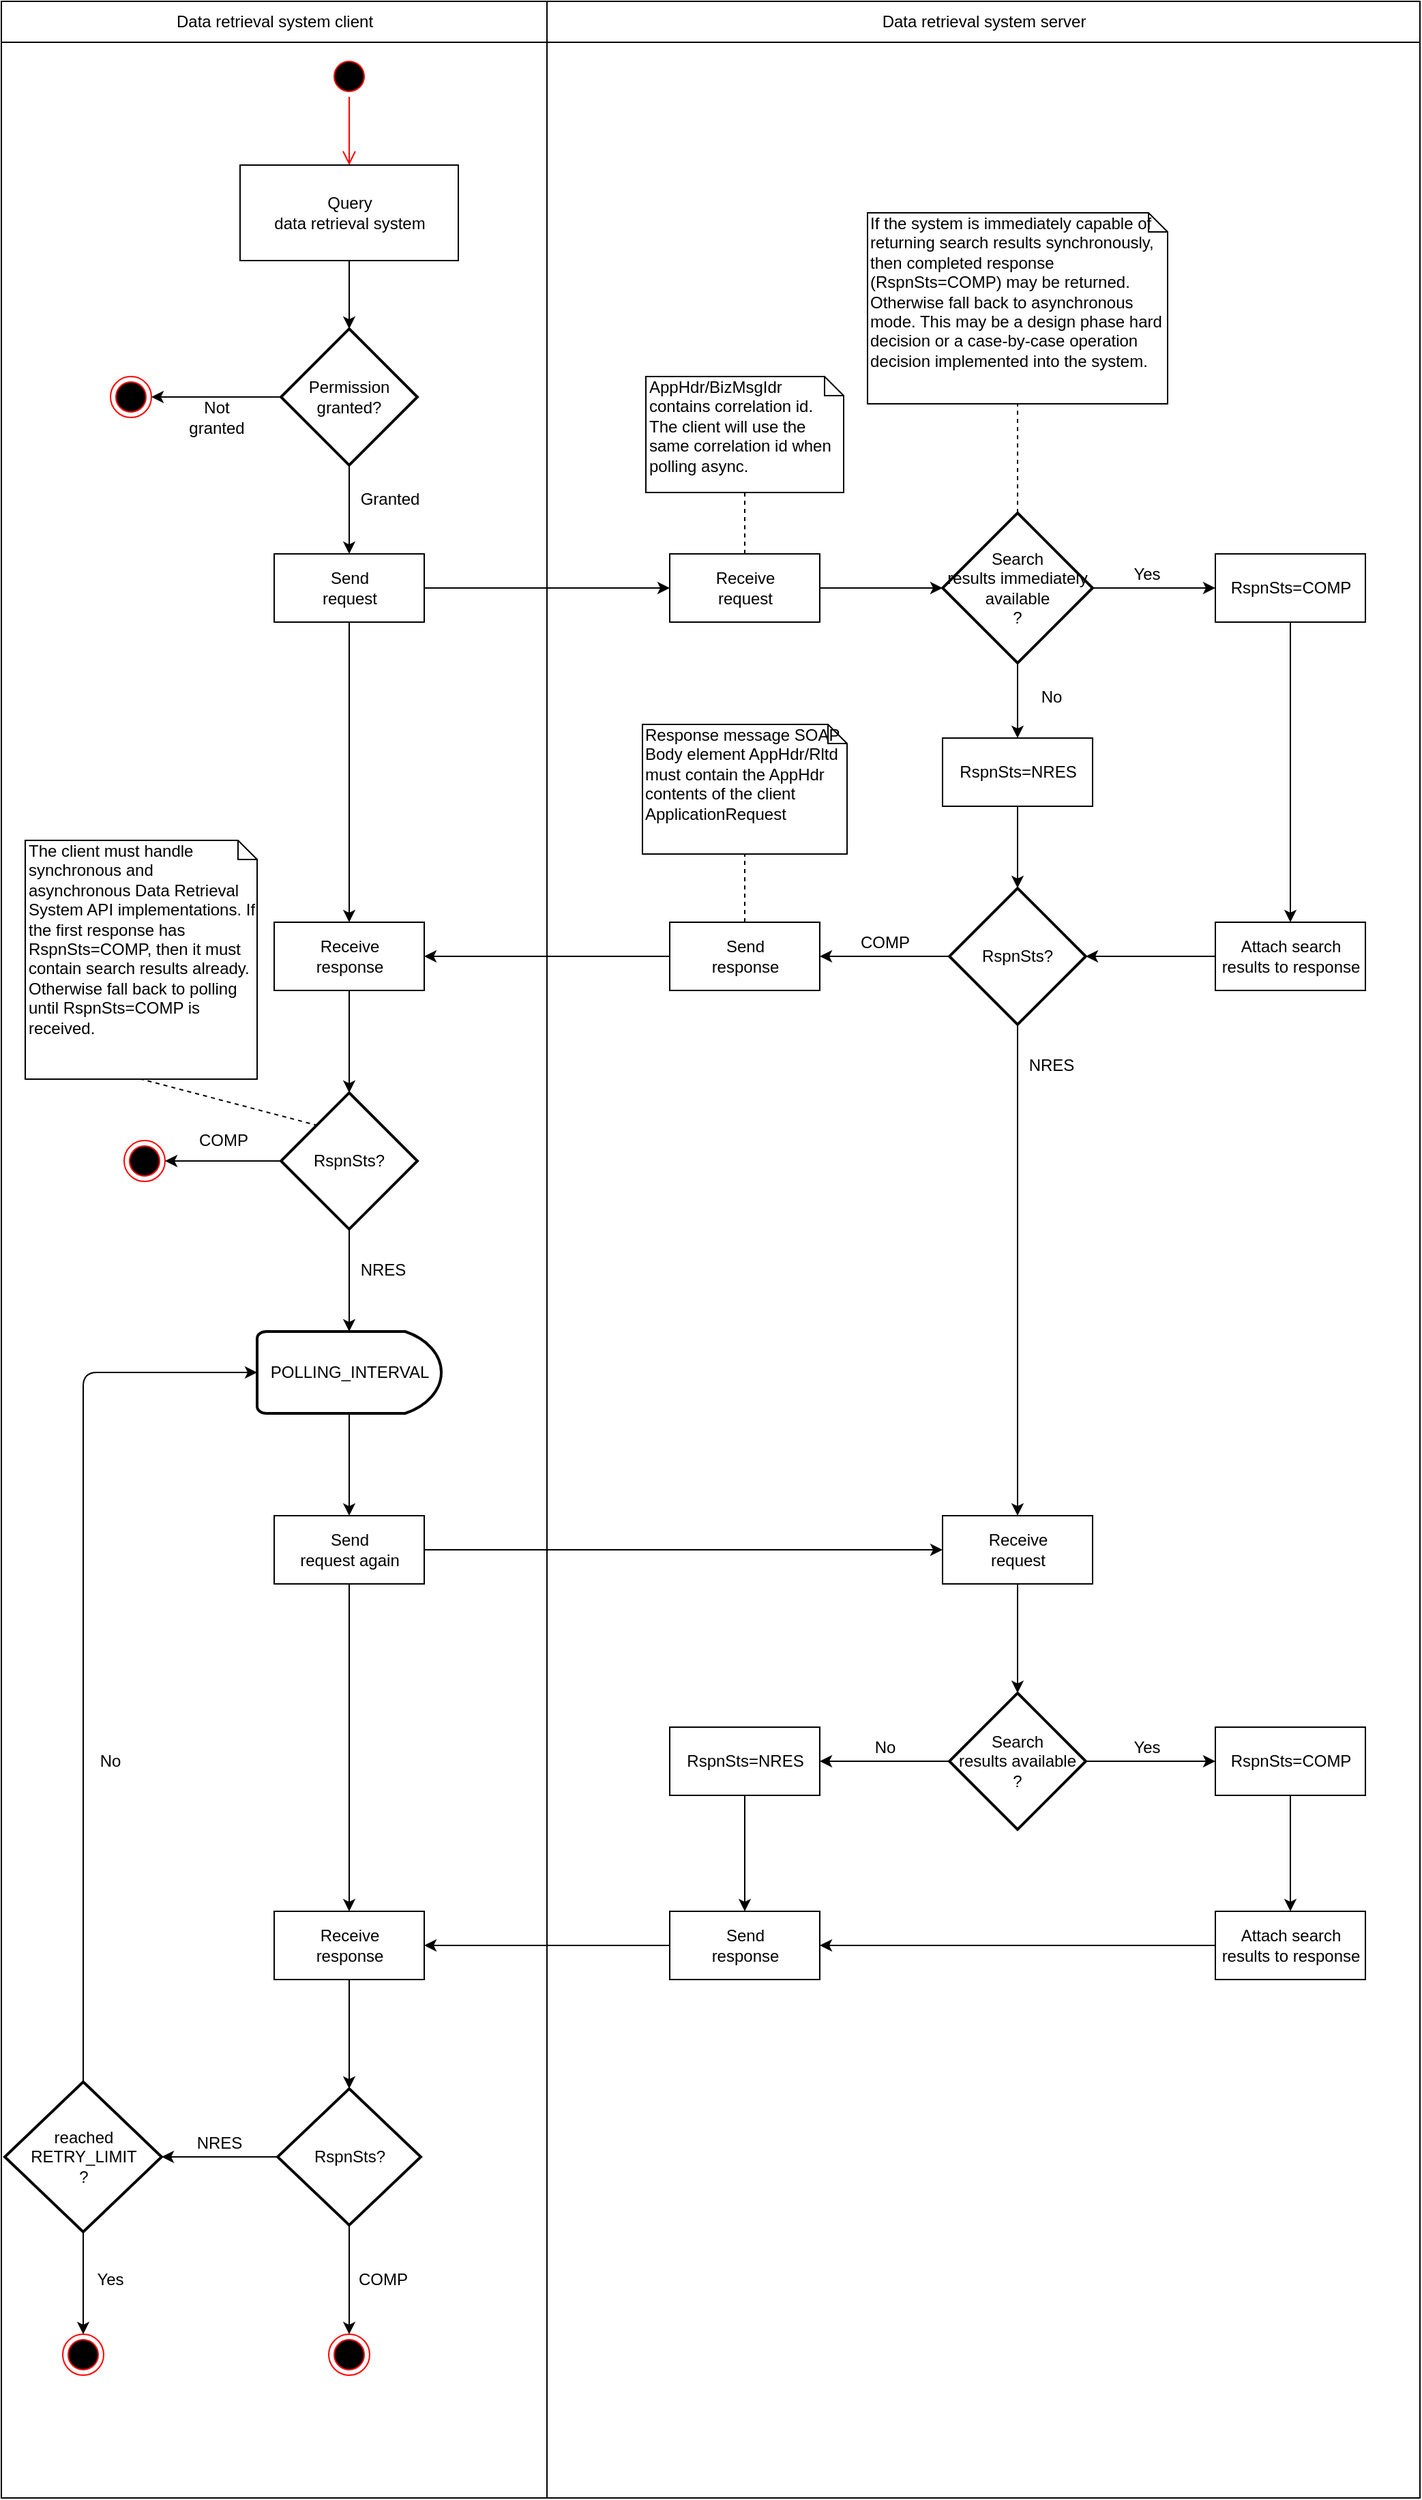 <mxfile version="13.0.2" type="device"><diagram id="aarI69xZHIist2HCta9E" name="Page-1"><mxGraphModel dx="1422" dy="615" grid="1" gridSize="10" guides="1" tooltips="1" connect="1" arrows="1" fold="1" page="1" pageScale="1" pageWidth="850" pageHeight="1100" math="0" shadow="0"><root><mxCell id="0"/><mxCell id="1" parent="0"/><mxCell id="n9tnSGsol8YIWOQ1lJVu-21" value="" style="rounded=0;whiteSpace=wrap;html=1;" parent="1" vertex="1"><mxGeometry x="480" y="10" width="640" height="1830" as="geometry"/></mxCell><mxCell id="n9tnSGsol8YIWOQ1lJVu-20" value="" style="rounded=0;whiteSpace=wrap;html=1;" parent="1" vertex="1"><mxGeometry x="80" y="10" width="400" height="1830" as="geometry"/></mxCell><mxCell id="n9tnSGsol8YIWOQ1lJVu-1" value="" style="ellipse;html=1;shape=startState;fillColor=#000000;strokeColor=#ff0000;" parent="1" vertex="1"><mxGeometry x="320" y="50" width="30" height="30" as="geometry"/></mxCell><mxCell id="n9tnSGsol8YIWOQ1lJVu-2" value="" style="edgeStyle=orthogonalEdgeStyle;html=1;verticalAlign=bottom;endArrow=open;endSize=8;strokeColor=#ff0000;entryX=0.5;entryY=0;entryDx=0;entryDy=0;" parent="1" source="n9tnSGsol8YIWOQ1lJVu-1" target="n9tnSGsol8YIWOQ1lJVu-3" edge="1"><mxGeometry relative="1" as="geometry"><mxPoint x="335" y="140" as="targetPoint"/></mxGeometry></mxCell><mxCell id="n9tnSGsol8YIWOQ1lJVu-3" value="&lt;div&gt;Query &lt;br&gt;&lt;/div&gt;&lt;div&gt;data retrieval system&lt;/div&gt;" style="html=1;" parent="1" vertex="1"><mxGeometry x="255" y="130" width="160" height="70" as="geometry"/></mxCell><mxCell id="n9tnSGsol8YIWOQ1lJVu-4" value="&lt;div&gt;Permission&lt;/div&gt;&lt;div&gt;granted?&lt;br&gt;&lt;/div&gt;" style="strokeWidth=2;html=1;shape=mxgraph.flowchart.decision;whiteSpace=wrap;" parent="1" vertex="1"><mxGeometry x="285" y="250" width="100" height="100" as="geometry"/></mxCell><mxCell id="n9tnSGsol8YIWOQ1lJVu-5" value="" style="endArrow=classic;html=1;exitX=0.5;exitY=1;exitDx=0;exitDy=0;entryX=0.5;entryY=0;entryDx=0;entryDy=0;entryPerimeter=0;" parent="1" source="n9tnSGsol8YIWOQ1lJVu-3" target="n9tnSGsol8YIWOQ1lJVu-4" edge="1"><mxGeometry width="50" height="50" relative="1" as="geometry"><mxPoint x="320" y="290" as="sourcePoint"/><mxPoint x="370" y="240" as="targetPoint"/></mxGeometry></mxCell><mxCell id="n9tnSGsol8YIWOQ1lJVu-6" value="" style="ellipse;html=1;shape=endState;fillColor=#000000;strokeColor=#ff0000;" parent="1" vertex="1"><mxGeometry x="160" y="285" width="30" height="30" as="geometry"/></mxCell><mxCell id="n9tnSGsol8YIWOQ1lJVu-7" value="" style="endArrow=classic;html=1;entryX=1;entryY=0.5;entryDx=0;entryDy=0;exitX=0;exitY=0.5;exitDx=0;exitDy=0;exitPerimeter=0;" parent="1" source="n9tnSGsol8YIWOQ1lJVu-4" target="n9tnSGsol8YIWOQ1lJVu-6" edge="1"><mxGeometry width="50" height="50" relative="1" as="geometry"><mxPoint x="220" y="380" as="sourcePoint"/><mxPoint x="270" y="330" as="targetPoint"/></mxGeometry></mxCell><mxCell id="n9tnSGsol8YIWOQ1lJVu-8" value="Not granted" style="text;html=1;strokeColor=none;fillColor=none;align=center;verticalAlign=middle;whiteSpace=wrap;rounded=0;" parent="1" vertex="1"><mxGeometry x="217.5" y="305" width="40" height="20" as="geometry"/></mxCell><mxCell id="n9tnSGsol8YIWOQ1lJVu-10" value="&lt;div&gt;Send &lt;br&gt;&lt;/div&gt;&lt;div&gt;request&lt;/div&gt;" style="html=1;" parent="1" vertex="1"><mxGeometry x="280" y="415" width="110" height="50" as="geometry"/></mxCell><mxCell id="n9tnSGsol8YIWOQ1lJVu-11" value="" style="endArrow=classic;html=1;exitX=0.5;exitY=1;exitDx=0;exitDy=0;exitPerimeter=0;entryX=0.5;entryY=0;entryDx=0;entryDy=0;" parent="1" source="n9tnSGsol8YIWOQ1lJVu-4" target="n9tnSGsol8YIWOQ1lJVu-10" edge="1"><mxGeometry width="50" height="50" relative="1" as="geometry"><mxPoint x="310" y="470" as="sourcePoint"/><mxPoint x="360" y="420" as="targetPoint"/></mxGeometry></mxCell><mxCell id="n9tnSGsol8YIWOQ1lJVu-12" value="" style="endArrow=classic;html=1;exitX=1;exitY=0.5;exitDx=0;exitDy=0;entryX=0;entryY=0.5;entryDx=0;entryDy=0;" parent="1" source="n9tnSGsol8YIWOQ1lJVu-10" target="n9tnSGsol8YIWOQ1lJVu-13" edge="1"><mxGeometry width="50" height="50" relative="1" as="geometry"><mxPoint x="160" y="600" as="sourcePoint"/><mxPoint x="335" y="610" as="targetPoint"/></mxGeometry></mxCell><mxCell id="n9tnSGsol8YIWOQ1lJVu-13" value="&lt;div&gt;Receive &lt;br&gt;&lt;/div&gt;&lt;div&gt;request&lt;br&gt;&lt;/div&gt;" style="html=1;" parent="1" vertex="1"><mxGeometry x="570" y="415" width="110" height="50" as="geometry"/></mxCell><mxCell id="n9tnSGsol8YIWOQ1lJVu-14" value="&lt;div&gt;RspnSts=NRES&lt;br&gt;&lt;/div&gt;" style="html=1;" parent="1" vertex="1"><mxGeometry x="770" y="550" width="110" height="50" as="geometry"/></mxCell><mxCell id="n9tnSGsol8YIWOQ1lJVu-22" value="Data retrieval system client" style="html=1;" parent="1" vertex="1"><mxGeometry x="80" y="10" width="400" height="30" as="geometry"/></mxCell><mxCell id="n9tnSGsol8YIWOQ1lJVu-23" value="Data retrieval system server" style="html=1;" parent="1" vertex="1"><mxGeometry x="480" y="10" width="640" height="30" as="geometry"/></mxCell><mxCell id="n9tnSGsol8YIWOQ1lJVu-24" value="Granted" style="text;html=1;strokeColor=none;fillColor=none;align=center;verticalAlign=middle;whiteSpace=wrap;rounded=0;" parent="1" vertex="1"><mxGeometry x="345" y="365" width="40" height="20" as="geometry"/></mxCell><mxCell id="9JoCxrENI88ZQL-zNagX-1" value="&lt;div&gt;Search &lt;br&gt;&lt;/div&gt;&lt;div&gt;results immediately available&lt;/div&gt;?" style="strokeWidth=2;html=1;shape=mxgraph.flowchart.decision;whiteSpace=wrap;" parent="1" vertex="1"><mxGeometry x="770" y="385" width="110" height="110" as="geometry"/></mxCell><mxCell id="9JoCxrENI88ZQL-zNagX-2" value="&lt;div&gt;RspnSts=COMP&lt;/div&gt;" style="html=1;" parent="1" vertex="1"><mxGeometry x="970" y="415" width="110" height="50" as="geometry"/></mxCell><mxCell id="9JoCxrENI88ZQL-zNagX-3" value="" style="endArrow=classic;html=1;entryX=0;entryY=0.5;entryDx=0;entryDy=0;entryPerimeter=0;exitX=1;exitY=0.5;exitDx=0;exitDy=0;" parent="1" source="n9tnSGsol8YIWOQ1lJVu-13" target="9JoCxrENI88ZQL-zNagX-1" edge="1"><mxGeometry width="50" height="50" relative="1" as="geometry"><mxPoint x="720" y="510" as="sourcePoint"/><mxPoint x="770" y="460" as="targetPoint"/></mxGeometry></mxCell><mxCell id="9JoCxrENI88ZQL-zNagX-4" value="" style="endArrow=classic;html=1;entryX=0;entryY=0.5;entryDx=0;entryDy=0;exitX=1;exitY=0.5;exitDx=0;exitDy=0;exitPerimeter=0;" parent="1" source="9JoCxrENI88ZQL-zNagX-1" target="9JoCxrENI88ZQL-zNagX-2" edge="1"><mxGeometry width="50" height="50" relative="1" as="geometry"><mxPoint x="890" y="500" as="sourcePoint"/><mxPoint x="940" y="450" as="targetPoint"/></mxGeometry></mxCell><mxCell id="9JoCxrENI88ZQL-zNagX-5" value="" style="endArrow=classic;html=1;exitX=0.5;exitY=1;exitDx=0;exitDy=0;exitPerimeter=0;entryX=0.5;entryY=0;entryDx=0;entryDy=0;" parent="1" source="9JoCxrENI88ZQL-zNagX-1" target="n9tnSGsol8YIWOQ1lJVu-14" edge="1"><mxGeometry width="50" height="50" relative="1" as="geometry"><mxPoint x="880" y="550" as="sourcePoint"/><mxPoint x="930" y="500" as="targetPoint"/></mxGeometry></mxCell><mxCell id="9JoCxrENI88ZQL-zNagX-6" value="&lt;div&gt;Attach search &lt;br&gt;&lt;/div&gt;&lt;div&gt;results to response &lt;/div&gt;" style="html=1;" parent="1" vertex="1"><mxGeometry x="970" y="685" width="110" height="50" as="geometry"/></mxCell><mxCell id="9JoCxrENI88ZQL-zNagX-7" value="&lt;div&gt;Send &lt;br&gt;&lt;/div&gt;&lt;div&gt;response&lt;br&gt;&lt;/div&gt;" style="html=1;" parent="1" vertex="1"><mxGeometry x="570" y="685" width="110" height="50" as="geometry"/></mxCell><mxCell id="9JoCxrENI88ZQL-zNagX-9" value="" style="endArrow=classic;html=1;exitX=0.5;exitY=1;exitDx=0;exitDy=0;entryX=0.5;entryY=0;entryDx=0;entryDy=0;" parent="1" source="9JoCxrENI88ZQL-zNagX-2" target="9JoCxrENI88ZQL-zNagX-6" edge="1"><mxGeometry width="50" height="50" relative="1" as="geometry"><mxPoint x="1030" y="600" as="sourcePoint"/><mxPoint x="1080" y="550" as="targetPoint"/></mxGeometry></mxCell><mxCell id="9JoCxrENI88ZQL-zNagX-10" value="" style="endArrow=classic;html=1;entryX=0;entryY=0.5;entryDx=0;entryDy=0;exitX=0.5;exitY=1;exitDx=0;exitDy=0;entryPerimeter=0;" parent="1" source="n9tnSGsol8YIWOQ1lJVu-14" target="9JoCxrENI88ZQL-zNagX-20" edge="1"><mxGeometry width="50" height="50" relative="1" as="geometry"><mxPoint x="700" y="660" as="sourcePoint"/><mxPoint x="750" y="610" as="targetPoint"/></mxGeometry></mxCell><mxCell id="9JoCxrENI88ZQL-zNagX-11" value="" style="endArrow=classic;html=1;exitX=0;exitY=0.5;exitDx=0;exitDy=0;entryX=0.5;entryY=0;entryDx=0;entryDy=0;entryPerimeter=0;" parent="1" source="9JoCxrENI88ZQL-zNagX-6" target="9JoCxrENI88ZQL-zNagX-20" edge="1"><mxGeometry width="50" height="50" relative="1" as="geometry"><mxPoint x="910" y="660" as="sourcePoint"/><mxPoint x="900" y="695" as="targetPoint"/></mxGeometry></mxCell><mxCell id="9JoCxrENI88ZQL-zNagX-13" value="" style="endArrow=classic;html=1;exitX=0.5;exitY=1;exitDx=0;exitDy=0;entryX=0.5;entryY=0;entryDx=0;entryDy=0;" parent="1" source="n9tnSGsol8YIWOQ1lJVu-10" target="9JoCxrENI88ZQL-zNagX-15" edge="1"><mxGeometry width="50" height="50" relative="1" as="geometry"><mxPoint x="310" y="540" as="sourcePoint"/><mxPoint x="335" y="550" as="targetPoint"/></mxGeometry></mxCell><mxCell id="9JoCxrENI88ZQL-zNagX-15" value="&lt;div&gt;Receive &lt;br&gt;&lt;/div&gt;&lt;div&gt;response&lt;br&gt;&lt;/div&gt;" style="html=1;" parent="1" vertex="1"><mxGeometry x="280" y="685" width="110" height="50" as="geometry"/></mxCell><mxCell id="9JoCxrENI88ZQL-zNagX-17" value="Yes" style="text;html=1;strokeColor=none;fillColor=none;align=center;verticalAlign=middle;whiteSpace=wrap;rounded=0;" parent="1" vertex="1"><mxGeometry x="900" y="420" width="40" height="20" as="geometry"/></mxCell><mxCell id="9JoCxrENI88ZQL-zNagX-18" value="No" style="text;html=1;strokeColor=none;fillColor=none;align=center;verticalAlign=middle;whiteSpace=wrap;rounded=0;" parent="1" vertex="1"><mxGeometry x="830" y="510" width="40" height="20" as="geometry"/></mxCell><mxCell id="9JoCxrENI88ZQL-zNagX-20" value="RspnSts?" style="strokeWidth=2;html=1;shape=mxgraph.flowchart.decision;whiteSpace=wrap;direction=south;" parent="1" vertex="1"><mxGeometry x="775" y="660" width="100" height="100" as="geometry"/></mxCell><mxCell id="9JoCxrENI88ZQL-zNagX-21" value="" style="endArrow=classic;html=1;exitX=0.5;exitY=1;exitDx=0;exitDy=0;exitPerimeter=0;entryX=1;entryY=0.5;entryDx=0;entryDy=0;" parent="1" source="9JoCxrENI88ZQL-zNagX-20" target="9JoCxrENI88ZQL-zNagX-7" edge="1"><mxGeometry width="50" height="50" relative="1" as="geometry"><mxPoint x="710" y="690" as="sourcePoint"/><mxPoint x="760" y="640" as="targetPoint"/></mxGeometry></mxCell><mxCell id="9JoCxrENI88ZQL-zNagX-22" value="COMP" style="text;html=1;strokeColor=none;fillColor=none;align=center;verticalAlign=middle;whiteSpace=wrap;rounded=0;" parent="1" vertex="1"><mxGeometry x="708" y="690" width="40" height="20" as="geometry"/></mxCell><mxCell id="9JoCxrENI88ZQL-zNagX-26" value="" style="endArrow=classic;html=1;exitX=1;exitY=0.5;exitDx=0;exitDy=0;exitPerimeter=0;entryX=0.5;entryY=0;entryDx=0;entryDy=0;" parent="1" source="9JoCxrENI88ZQL-zNagX-20" target="9JoCxrENI88ZQL-zNagX-53" edge="1"><mxGeometry width="50" height="50" relative="1" as="geometry"><mxPoint x="910" y="810" as="sourcePoint"/><mxPoint x="825" y="830" as="targetPoint"/></mxGeometry></mxCell><mxCell id="9JoCxrENI88ZQL-zNagX-28" value="&lt;div&gt;Search &lt;br&gt;&lt;/div&gt;&lt;div&gt;results available&lt;/div&gt;?" style="strokeWidth=2;html=1;shape=mxgraph.flowchart.decision;whiteSpace=wrap;" parent="1" vertex="1"><mxGeometry x="775" y="1250" width="100" height="100" as="geometry"/></mxCell><mxCell id="9JoCxrENI88ZQL-zNagX-34" value="NRES" style="text;html=1;strokeColor=none;fillColor=none;align=center;verticalAlign=middle;whiteSpace=wrap;rounded=0;" parent="1" vertex="1"><mxGeometry x="830" y="780" width="40" height="20" as="geometry"/></mxCell><mxCell id="9JoCxrENI88ZQL-zNagX-35" value="" style="endArrow=classic;html=1;exitX=0;exitY=0.5;exitDx=0;exitDy=0;entryX=1;entryY=0.5;entryDx=0;entryDy=0;" parent="1" source="9JoCxrENI88ZQL-zNagX-7" target="9JoCxrENI88ZQL-zNagX-15" edge="1"><mxGeometry width="50" height="50" relative="1" as="geometry"><mxPoint x="500" y="680" as="sourcePoint"/><mxPoint x="450" y="710" as="targetPoint"/></mxGeometry></mxCell><mxCell id="9JoCxrENI88ZQL-zNagX-42" value="RspnSts?" style="strokeWidth=2;html=1;shape=mxgraph.flowchart.decision;whiteSpace=wrap;" parent="1" vertex="1"><mxGeometry x="285" y="810" width="100" height="100" as="geometry"/></mxCell><mxCell id="9JoCxrENI88ZQL-zNagX-43" value="" style="endArrow=classic;html=1;exitX=0.5;exitY=1;exitDx=0;exitDy=0;entryX=0.5;entryY=0;entryDx=0;entryDy=0;entryPerimeter=0;" parent="1" source="9JoCxrENI88ZQL-zNagX-15" target="9JoCxrENI88ZQL-zNagX-42" edge="1"><mxGeometry width="50" height="50" relative="1" as="geometry"><mxPoint x="380" y="820" as="sourcePoint"/><mxPoint x="430" y="770" as="targetPoint"/></mxGeometry></mxCell><mxCell id="9JoCxrENI88ZQL-zNagX-44" value="" style="ellipse;html=1;shape=endState;fillColor=#000000;strokeColor=#ff0000;" parent="1" vertex="1"><mxGeometry x="170" y="845" width="30" height="30" as="geometry"/></mxCell><mxCell id="9JoCxrENI88ZQL-zNagX-45" value="" style="endArrow=classic;html=1;exitX=0;exitY=0.5;exitDx=0;exitDy=0;exitPerimeter=0;entryX=1;entryY=0.5;entryDx=0;entryDy=0;" parent="1" source="9JoCxrENI88ZQL-zNagX-42" target="9JoCxrENI88ZQL-zNagX-44" edge="1"><mxGeometry width="50" height="50" relative="1" as="geometry"><mxPoint x="250" y="830" as="sourcePoint"/><mxPoint x="300" y="780" as="targetPoint"/></mxGeometry></mxCell><mxCell id="9JoCxrENI88ZQL-zNagX-46" value="COMP" style="text;html=1;strokeColor=none;fillColor=none;align=center;verticalAlign=middle;whiteSpace=wrap;rounded=0;" parent="1" vertex="1"><mxGeometry x="223" y="835" width="40" height="20" as="geometry"/></mxCell><mxCell id="9JoCxrENI88ZQL-zNagX-47" value="&lt;div&gt;POLLING_INTERVAL&lt;/div&gt;" style="strokeWidth=2;html=1;shape=mxgraph.flowchart.delay;whiteSpace=wrap;" parent="1" vertex="1"><mxGeometry x="267.5" y="985" width="135" height="60" as="geometry"/></mxCell><mxCell id="9JoCxrENI88ZQL-zNagX-48" value="" style="endArrow=classic;html=1;exitX=0.5;exitY=1;exitDx=0;exitDy=0;exitPerimeter=0;entryX=0.5;entryY=0;entryDx=0;entryDy=0;entryPerimeter=0;" parent="1" source="9JoCxrENI88ZQL-zNagX-42" target="9JoCxrENI88ZQL-zNagX-47" edge="1"><mxGeometry width="50" height="50" relative="1" as="geometry"><mxPoint x="340" y="970" as="sourcePoint"/><mxPoint x="390" y="920" as="targetPoint"/></mxGeometry></mxCell><mxCell id="9JoCxrENI88ZQL-zNagX-49" value="NRES" style="text;html=1;strokeColor=none;fillColor=none;align=center;verticalAlign=middle;whiteSpace=wrap;rounded=0;" parent="1" vertex="1"><mxGeometry x="340" y="930" width="40" height="20" as="geometry"/></mxCell><mxCell id="9JoCxrENI88ZQL-zNagX-51" value="&lt;div&gt;Send &lt;br&gt;&lt;/div&gt;&lt;div&gt;request again&lt;/div&gt;" style="html=1;" parent="1" vertex="1"><mxGeometry x="280" y="1120" width="110" height="50" as="geometry"/></mxCell><mxCell id="9JoCxrENI88ZQL-zNagX-52" value="" style="endArrow=classic;html=1;exitX=0.5;exitY=1;exitDx=0;exitDy=0;exitPerimeter=0;entryX=0.5;entryY=0;entryDx=0;entryDy=0;" parent="1" source="9JoCxrENI88ZQL-zNagX-47" target="9JoCxrENI88ZQL-zNagX-51" edge="1"><mxGeometry width="50" height="50" relative="1" as="geometry"><mxPoint x="350" y="1110" as="sourcePoint"/><mxPoint x="400" y="1060" as="targetPoint"/></mxGeometry></mxCell><mxCell id="9JoCxrENI88ZQL-zNagX-53" value="&lt;div&gt;Receive &lt;br&gt;&lt;/div&gt;&lt;div&gt;request&lt;br&gt;&lt;/div&gt;" style="html=1;" parent="1" vertex="1"><mxGeometry x="770" y="1120" width="110" height="50" as="geometry"/></mxCell><mxCell id="9JoCxrENI88ZQL-zNagX-54" value="" style="endArrow=classic;html=1;entryX=0;entryY=0.5;entryDx=0;entryDy=0;exitX=1;exitY=0.5;exitDx=0;exitDy=0;" parent="1" source="9JoCxrENI88ZQL-zNagX-51" target="9JoCxrENI88ZQL-zNagX-53" edge="1"><mxGeometry width="50" height="50" relative="1" as="geometry"><mxPoint x="420" y="1152" as="sourcePoint"/><mxPoint x="500" y="1090" as="targetPoint"/></mxGeometry></mxCell><mxCell id="9JoCxrENI88ZQL-zNagX-55" value="" style="endArrow=classic;html=1;exitX=0.5;exitY=1;exitDx=0;exitDy=0;entryX=0.5;entryY=0;entryDx=0;entryDy=0;entryPerimeter=0;" parent="1" source="9JoCxrENI88ZQL-zNagX-53" target="9JoCxrENI88ZQL-zNagX-28" edge="1"><mxGeometry width="50" height="50" relative="1" as="geometry"><mxPoint x="900" y="1230" as="sourcePoint"/><mxPoint x="950" y="1180" as="targetPoint"/></mxGeometry></mxCell><mxCell id="9JoCxrENI88ZQL-zNagX-57" value="&lt;div&gt;Send &lt;br&gt;&lt;/div&gt;&lt;div&gt;response &lt;br&gt;&lt;/div&gt;" style="html=1;" parent="1" vertex="1"><mxGeometry x="570" y="1410" width="110" height="50" as="geometry"/></mxCell><mxCell id="9JoCxrENI88ZQL-zNagX-58" value="RspnSts=NRES" style="html=1;" parent="1" vertex="1"><mxGeometry x="570" y="1275" width="110" height="50" as="geometry"/></mxCell><mxCell id="9JoCxrENI88ZQL-zNagX-60" value="&lt;div&gt;Attach search &lt;br&gt;&lt;/div&gt;&lt;div&gt;results to response&lt;/div&gt;" style="html=1;" parent="1" vertex="1"><mxGeometry x="970" y="1410" width="110" height="50" as="geometry"/></mxCell><mxCell id="9JoCxrENI88ZQL-zNagX-61" value="" style="endArrow=classic;html=1;entryX=1;entryY=0.5;entryDx=0;entryDy=0;exitX=0;exitY=0.5;exitDx=0;exitDy=0;exitPerimeter=0;" parent="1" source="9JoCxrENI88ZQL-zNagX-28" target="9JoCxrENI88ZQL-zNagX-58" edge="1"><mxGeometry width="50" height="50" relative="1" as="geometry"><mxPoint x="720" y="1330" as="sourcePoint"/><mxPoint x="770" y="1280" as="targetPoint"/></mxGeometry></mxCell><mxCell id="9JoCxrENI88ZQL-zNagX-62" value="" style="endArrow=classic;html=1;exitX=0.5;exitY=1;exitDx=0;exitDy=0;entryX=0.5;entryY=0;entryDx=0;entryDy=0;" parent="1" source="9JoCxrENI88ZQL-zNagX-58" target="9JoCxrENI88ZQL-zNagX-57" edge="1"><mxGeometry width="50" height="50" relative="1" as="geometry"><mxPoint x="650" y="1390" as="sourcePoint"/><mxPoint x="700" y="1340" as="targetPoint"/></mxGeometry></mxCell><mxCell id="9JoCxrENI88ZQL-zNagX-63" value="" style="endArrow=classic;html=1;exitX=1;exitY=0.5;exitDx=0;exitDy=0;exitPerimeter=0;entryX=0;entryY=0.5;entryDx=0;entryDy=0;" parent="1" source="9JoCxrENI88ZQL-zNagX-28" target="9JoCxrENI88ZQL-zNagX-64" edge="1"><mxGeometry width="50" height="50" relative="1" as="geometry"><mxPoint x="940" y="1420" as="sourcePoint"/><mxPoint x="990" y="1370" as="targetPoint"/></mxGeometry></mxCell><mxCell id="9JoCxrENI88ZQL-zNagX-64" value="RspnSts=COMP" style="html=1;" parent="1" vertex="1"><mxGeometry x="970" y="1275" width="110" height="50" as="geometry"/></mxCell><mxCell id="9JoCxrENI88ZQL-zNagX-65" value="" style="endArrow=classic;html=1;exitX=0.5;exitY=1;exitDx=0;exitDy=0;entryX=0.5;entryY=0;entryDx=0;entryDy=0;" parent="1" source="9JoCxrENI88ZQL-zNagX-64" target="9JoCxrENI88ZQL-zNagX-60" edge="1"><mxGeometry width="50" height="50" relative="1" as="geometry"><mxPoint x="1080" y="1390" as="sourcePoint"/><mxPoint x="1130" y="1340" as="targetPoint"/></mxGeometry></mxCell><mxCell id="9JoCxrENI88ZQL-zNagX-66" value="" style="endArrow=classic;html=1;entryX=1;entryY=0.5;entryDx=0;entryDy=0;exitX=0;exitY=0.5;exitDx=0;exitDy=0;" parent="1" source="9JoCxrENI88ZQL-zNagX-60" target="9JoCxrENI88ZQL-zNagX-57" edge="1"><mxGeometry width="50" height="50" relative="1" as="geometry"><mxPoint x="820" y="1440" as="sourcePoint"/><mxPoint x="870" y="1390" as="targetPoint"/></mxGeometry></mxCell><mxCell id="9JoCxrENI88ZQL-zNagX-69" value="" style="endArrow=classic;html=1;exitX=0.5;exitY=1;exitDx=0;exitDy=0;entryX=0.5;entryY=0;entryDx=0;entryDy=0;" parent="1" source="9JoCxrENI88ZQL-zNagX-51" target="9JoCxrENI88ZQL-zNagX-70" edge="1"><mxGeometry width="50" height="50" relative="1" as="geometry"><mxPoint x="380" y="1250" as="sourcePoint"/><mxPoint x="335" y="1270" as="targetPoint"/></mxGeometry></mxCell><mxCell id="9JoCxrENI88ZQL-zNagX-70" value="&lt;div&gt;Receive &lt;br&gt;&lt;/div&gt;&lt;div&gt;response&lt;br&gt;&lt;/div&gt;" style="html=1;" parent="1" vertex="1"><mxGeometry x="280" y="1410" width="110" height="50" as="geometry"/></mxCell><mxCell id="9JoCxrENI88ZQL-zNagX-71" value="" style="endArrow=classic;html=1;entryX=1;entryY=0.5;entryDx=0;entryDy=0;exitX=0;exitY=0.5;exitDx=0;exitDy=0;" parent="1" source="9JoCxrENI88ZQL-zNagX-57" target="9JoCxrENI88ZQL-zNagX-70" edge="1"><mxGeometry width="50" height="50" relative="1" as="geometry"><mxPoint x="500" y="1470" as="sourcePoint"/><mxPoint x="550" y="1420" as="targetPoint"/></mxGeometry></mxCell><mxCell id="9JoCxrENI88ZQL-zNagX-74" value="&lt;div&gt;reached&lt;/div&gt;&lt;div&gt;RETRY_LIMIT&lt;br&gt;&lt;/div&gt;?" style="strokeWidth=2;html=1;shape=mxgraph.flowchart.decision;whiteSpace=wrap;" parent="1" vertex="1"><mxGeometry x="82.5" y="1535" width="115" height="110" as="geometry"/></mxCell><mxCell id="9JoCxrENI88ZQL-zNagX-75" value="RspnSts?" style="strokeWidth=2;html=1;shape=mxgraph.flowchart.decision;whiteSpace=wrap;" parent="1" vertex="1"><mxGeometry x="282.5" y="1540" width="105" height="100" as="geometry"/></mxCell><mxCell id="9JoCxrENI88ZQL-zNagX-76" value="" style="endArrow=classic;html=1;exitX=0.5;exitY=1;exitDx=0;exitDy=0;entryX=0.5;entryY=0;entryDx=0;entryDy=0;entryPerimeter=0;" parent="1" source="9JoCxrENI88ZQL-zNagX-70" target="9JoCxrENI88ZQL-zNagX-75" edge="1"><mxGeometry width="50" height="50" relative="1" as="geometry"><mxPoint x="410" y="1540" as="sourcePoint"/><mxPoint x="460" y="1490" as="targetPoint"/></mxGeometry></mxCell><mxCell id="9JoCxrENI88ZQL-zNagX-77" value="" style="endArrow=classic;html=1;entryX=1;entryY=0.5;entryDx=0;entryDy=0;entryPerimeter=0;exitX=0;exitY=0.5;exitDx=0;exitDy=0;exitPerimeter=0;" parent="1" source="9JoCxrENI88ZQL-zNagX-75" target="9JoCxrENI88ZQL-zNagX-74" edge="1"><mxGeometry width="50" height="50" relative="1" as="geometry"><mxPoint x="220" y="1640" as="sourcePoint"/><mxPoint x="270" y="1590" as="targetPoint"/></mxGeometry></mxCell><mxCell id="9JoCxrENI88ZQL-zNagX-78" value="" style="ellipse;html=1;shape=endState;fillColor=#000000;strokeColor=#ff0000;" parent="1" vertex="1"><mxGeometry x="125" y="1720" width="30" height="30" as="geometry"/></mxCell><mxCell id="9JoCxrENI88ZQL-zNagX-79" value="" style="ellipse;html=1;shape=endState;fillColor=#000000;strokeColor=#ff0000;" parent="1" vertex="1"><mxGeometry x="320" y="1720" width="30" height="30" as="geometry"/></mxCell><mxCell id="9JoCxrENI88ZQL-zNagX-80" value="" style="endArrow=classic;html=1;exitX=0.5;exitY=1;exitDx=0;exitDy=0;exitPerimeter=0;entryX=0.5;entryY=0;entryDx=0;entryDy=0;" parent="1" source="9JoCxrENI88ZQL-zNagX-74" target="9JoCxrENI88ZQL-zNagX-78" edge="1"><mxGeometry width="50" height="50" relative="1" as="geometry"><mxPoint x="170" y="1720" as="sourcePoint"/><mxPoint x="220" y="1670" as="targetPoint"/></mxGeometry></mxCell><mxCell id="9JoCxrENI88ZQL-zNagX-81" value="" style="endArrow=classic;html=1;exitX=0.5;exitY=1;exitDx=0;exitDy=0;exitPerimeter=0;entryX=0.5;entryY=0;entryDx=0;entryDy=0;" parent="1" source="9JoCxrENI88ZQL-zNagX-75" target="9JoCxrENI88ZQL-zNagX-79" edge="1"><mxGeometry width="50" height="50" relative="1" as="geometry"><mxPoint x="390" y="1720" as="sourcePoint"/><mxPoint x="440" y="1670" as="targetPoint"/></mxGeometry></mxCell><mxCell id="9JoCxrENI88ZQL-zNagX-82" value="NRES" style="text;html=1;strokeColor=none;fillColor=none;align=center;verticalAlign=middle;whiteSpace=wrap;rounded=0;" parent="1" vertex="1"><mxGeometry x="220" y="1570" width="40" height="20" as="geometry"/></mxCell><mxCell id="9JoCxrENI88ZQL-zNagX-85" value="COMP" style="text;html=1;strokeColor=none;fillColor=none;align=center;verticalAlign=middle;whiteSpace=wrap;rounded=0;" parent="1" vertex="1"><mxGeometry x="340" y="1670" width="40" height="20" as="geometry"/></mxCell><mxCell id="9JoCxrENI88ZQL-zNagX-88" value="" style="endArrow=classic;html=1;exitX=0.5;exitY=0;exitDx=0;exitDy=0;exitPerimeter=0;entryX=0;entryY=0.5;entryDx=0;entryDy=0;entryPerimeter=0;" parent="1" source="9JoCxrENI88ZQL-zNagX-74" target="9JoCxrENI88ZQL-zNagX-47" edge="1"><mxGeometry width="50" height="50" relative="1" as="geometry"><mxPoint x="120" y="1420" as="sourcePoint"/><mxPoint x="170" y="1370" as="targetPoint"/><Array as="points"><mxPoint x="140" y="1015"/></Array></mxGeometry></mxCell><mxCell id="9JoCxrENI88ZQL-zNagX-89" value="No" style="text;html=1;strokeColor=none;fillColor=none;align=center;verticalAlign=middle;whiteSpace=wrap;rounded=0;" parent="1" vertex="1"><mxGeometry x="140" y="1290" width="40" height="20" as="geometry"/></mxCell><mxCell id="9JoCxrENI88ZQL-zNagX-90" value="Yes" style="text;html=1;strokeColor=none;fillColor=none;align=center;verticalAlign=middle;whiteSpace=wrap;rounded=0;" parent="1" vertex="1"><mxGeometry x="140" y="1670" width="40" height="20" as="geometry"/></mxCell><mxCell id="9JoCxrENI88ZQL-zNagX-91" value="No" style="text;html=1;strokeColor=none;fillColor=none;align=center;verticalAlign=middle;whiteSpace=wrap;rounded=0;" parent="1" vertex="1"><mxGeometry x="708" y="1280" width="40" height="20" as="geometry"/></mxCell><mxCell id="9JoCxrENI88ZQL-zNagX-92" value="Yes" style="text;html=1;strokeColor=none;fillColor=none;align=center;verticalAlign=middle;whiteSpace=wrap;rounded=0;" parent="1" vertex="1"><mxGeometry x="900" y="1280" width="40" height="20" as="geometry"/></mxCell><mxCell id="A25O2iJzQicHUkfBZLTT-10" value="If the system is immediately capable of returning search results synchronously, then completed response (RspnSts=COMP) may be returned. Otherwise fall back to asynchronous mode. This may be a design phase hard decision or a case-by-case operation decision implemented into the system." style="shape=note;whiteSpace=wrap;html=1;size=14;verticalAlign=top;align=left;spacingTop=-6;" vertex="1" parent="1"><mxGeometry x="715" y="165" width="220" height="140" as="geometry"/></mxCell><mxCell id="A25O2iJzQicHUkfBZLTT-11" value="" style="endArrow=none;dashed=1;html=1;entryX=0.5;entryY=1;entryDx=0;entryDy=0;entryPerimeter=0;exitX=0.5;exitY=0;exitDx=0;exitDy=0;exitPerimeter=0;" edge="1" parent="1" source="9JoCxrENI88ZQL-zNagX-1" target="A25O2iJzQicHUkfBZLTT-10"><mxGeometry width="50" height="50" relative="1" as="geometry"><mxPoint x="880" y="400" as="sourcePoint"/><mxPoint x="930" y="350" as="targetPoint"/></mxGeometry></mxCell><mxCell id="A25O2iJzQicHUkfBZLTT-12" value="&lt;div&gt;The client must handle&lt;/div&gt;&lt;div&gt;synchronous and asynchronous Data Retrieval System API implementations. If the first response has RspnSts=COMP, then it must contain search results already. Otherwise fall back to polling until RspnSts=COMP is received.&lt;br&gt;&lt;/div&gt;" style="shape=note;whiteSpace=wrap;html=1;size=14;verticalAlign=top;align=left;spacingTop=-6;" vertex="1" parent="1"><mxGeometry x="97.5" y="625" width="170" height="175" as="geometry"/></mxCell><mxCell id="A25O2iJzQicHUkfBZLTT-13" value="" style="endArrow=none;dashed=1;html=1;entryX=0.5;entryY=1;entryDx=0;entryDy=0;entryPerimeter=0;exitX=0.27;exitY=0.24;exitDx=0;exitDy=0;exitPerimeter=0;" edge="1" parent="1" source="9JoCxrENI88ZQL-zNagX-42" target="A25O2iJzQicHUkfBZLTT-12"><mxGeometry width="50" height="50" relative="1" as="geometry"><mxPoint x="110" y="860" as="sourcePoint"/><mxPoint x="160" y="810" as="targetPoint"/></mxGeometry></mxCell><mxCell id="A25O2iJzQicHUkfBZLTT-14" value="&lt;div&gt;AppHdr/BizMsgIdr&lt;/div&gt;&lt;div&gt;contains correlation id. The client will use the same correlation id when polling async.&lt;br&gt;&lt;/div&gt;" style="shape=note;whiteSpace=wrap;html=1;size=14;verticalAlign=top;align=left;spacingTop=-6;" vertex="1" parent="1"><mxGeometry x="552.5" y="285" width="145" height="85" as="geometry"/></mxCell><mxCell id="A25O2iJzQicHUkfBZLTT-15" value="" style="endArrow=none;dashed=1;html=1;entryX=0.5;entryY=1;entryDx=0;entryDy=0;entryPerimeter=0;exitX=0.5;exitY=0;exitDx=0;exitDy=0;" edge="1" parent="1" source="n9tnSGsol8YIWOQ1lJVu-13" target="A25O2iJzQicHUkfBZLTT-14"><mxGeometry width="50" height="50" relative="1" as="geometry"><mxPoint x="490" y="420" as="sourcePoint"/><mxPoint x="540" y="370" as="targetPoint"/></mxGeometry></mxCell><mxCell id="A25O2iJzQicHUkfBZLTT-16" value="&lt;div&gt;Response message SOAP Body element AppHdr/Rltd must contain the AppHdr contents of the client ApplicationRequest&lt;/div&gt;&lt;div&gt;&lt;br&gt;&lt;/div&gt;" style="shape=note;whiteSpace=wrap;html=1;size=14;verticalAlign=top;align=left;spacingTop=-6;" vertex="1" parent="1"><mxGeometry x="550" y="540" width="150" height="95" as="geometry"/></mxCell><mxCell id="A25O2iJzQicHUkfBZLTT-17" value="" style="endArrow=none;dashed=1;html=1;entryX=0.5;entryY=1;entryDx=0;entryDy=0;entryPerimeter=0;exitX=0.5;exitY=0;exitDx=0;exitDy=0;" edge="1" parent="1" source="9JoCxrENI88ZQL-zNagX-7" target="A25O2iJzQicHUkfBZLTT-16"><mxGeometry width="50" height="50" relative="1" as="geometry"><mxPoint x="500" y="700" as="sourcePoint"/><mxPoint x="550" y="650" as="targetPoint"/></mxGeometry></mxCell></root></mxGraphModel></diagram></mxfile>